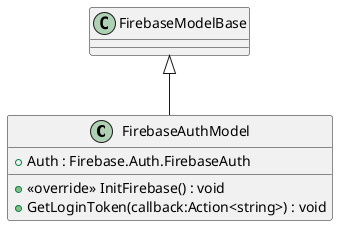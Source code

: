 @startuml
class FirebaseAuthModel {
    + Auth : Firebase.Auth.FirebaseAuth
    + <<override>> InitFirebase() : void
    + GetLoginToken(callback:Action<string>) : void
}
FirebaseModelBase <|-- FirebaseAuthModel
@enduml

